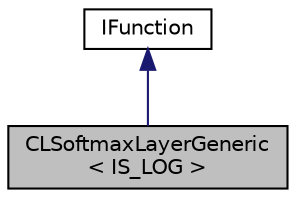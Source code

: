 digraph "CLSoftmaxLayerGeneric&lt; IS_LOG &gt;"
{
 // LATEX_PDF_SIZE
  edge [fontname="Helvetica",fontsize="10",labelfontname="Helvetica",labelfontsize="10"];
  node [fontname="Helvetica",fontsize="10",shape=record];
  Node1 [label="CLSoftmaxLayerGeneric\l\< IS_LOG \>",height=0.2,width=0.4,color="black", fillcolor="grey75", style="filled", fontcolor="black",tooltip="Basic function to compute a SoftmaxLayer."];
  Node2 -> Node1 [dir="back",color="midnightblue",fontsize="10",style="solid",fontname="Helvetica"];
  Node2 [label="IFunction",height=0.2,width=0.4,color="black", fillcolor="white", style="filled",URL="$classarm__compute_1_1_i_function.xhtml",tooltip="Base class for all functions."];
}
